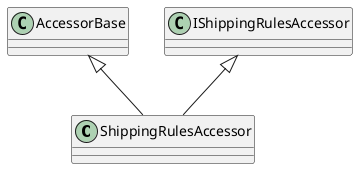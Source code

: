 @startuml
class ShippingRulesAccessor {
}
AccessorBase <|-- ShippingRulesAccessor
IShippingRulesAccessor <|-- ShippingRulesAccessor
@enduml
